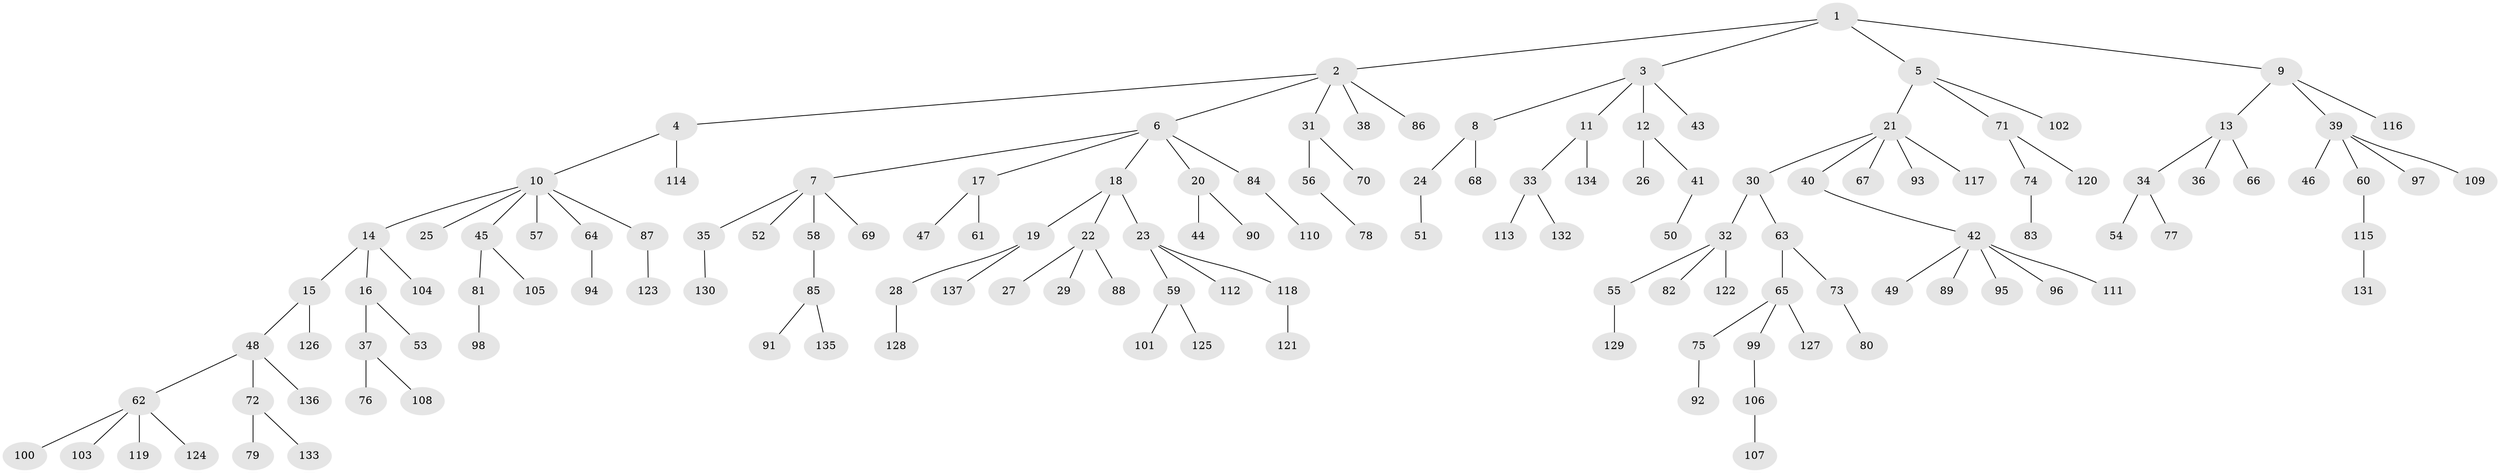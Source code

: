 // coarse degree distribution, {7: 0.042105263157894736, 2: 0.17894736842105263, 3: 0.15789473684210525, 5: 0.021052631578947368, 4: 0.031578947368421054, 6: 0.010526315789473684, 1: 0.5578947368421052}
// Generated by graph-tools (version 1.1) at 2025/24/03/03/25 07:24:05]
// undirected, 137 vertices, 136 edges
graph export_dot {
graph [start="1"]
  node [color=gray90,style=filled];
  1;
  2;
  3;
  4;
  5;
  6;
  7;
  8;
  9;
  10;
  11;
  12;
  13;
  14;
  15;
  16;
  17;
  18;
  19;
  20;
  21;
  22;
  23;
  24;
  25;
  26;
  27;
  28;
  29;
  30;
  31;
  32;
  33;
  34;
  35;
  36;
  37;
  38;
  39;
  40;
  41;
  42;
  43;
  44;
  45;
  46;
  47;
  48;
  49;
  50;
  51;
  52;
  53;
  54;
  55;
  56;
  57;
  58;
  59;
  60;
  61;
  62;
  63;
  64;
  65;
  66;
  67;
  68;
  69;
  70;
  71;
  72;
  73;
  74;
  75;
  76;
  77;
  78;
  79;
  80;
  81;
  82;
  83;
  84;
  85;
  86;
  87;
  88;
  89;
  90;
  91;
  92;
  93;
  94;
  95;
  96;
  97;
  98;
  99;
  100;
  101;
  102;
  103;
  104;
  105;
  106;
  107;
  108;
  109;
  110;
  111;
  112;
  113;
  114;
  115;
  116;
  117;
  118;
  119;
  120;
  121;
  122;
  123;
  124;
  125;
  126;
  127;
  128;
  129;
  130;
  131;
  132;
  133;
  134;
  135;
  136;
  137;
  1 -- 2;
  1 -- 3;
  1 -- 5;
  1 -- 9;
  2 -- 4;
  2 -- 6;
  2 -- 31;
  2 -- 38;
  2 -- 86;
  3 -- 8;
  3 -- 11;
  3 -- 12;
  3 -- 43;
  4 -- 10;
  4 -- 114;
  5 -- 21;
  5 -- 71;
  5 -- 102;
  6 -- 7;
  6 -- 17;
  6 -- 18;
  6 -- 20;
  6 -- 84;
  7 -- 35;
  7 -- 52;
  7 -- 58;
  7 -- 69;
  8 -- 24;
  8 -- 68;
  9 -- 13;
  9 -- 39;
  9 -- 116;
  10 -- 14;
  10 -- 25;
  10 -- 45;
  10 -- 57;
  10 -- 64;
  10 -- 87;
  11 -- 33;
  11 -- 134;
  12 -- 26;
  12 -- 41;
  13 -- 34;
  13 -- 36;
  13 -- 66;
  14 -- 15;
  14 -- 16;
  14 -- 104;
  15 -- 48;
  15 -- 126;
  16 -- 37;
  16 -- 53;
  17 -- 47;
  17 -- 61;
  18 -- 19;
  18 -- 22;
  18 -- 23;
  19 -- 28;
  19 -- 137;
  20 -- 44;
  20 -- 90;
  21 -- 30;
  21 -- 40;
  21 -- 67;
  21 -- 93;
  21 -- 117;
  22 -- 27;
  22 -- 29;
  22 -- 88;
  23 -- 59;
  23 -- 112;
  23 -- 118;
  24 -- 51;
  28 -- 128;
  30 -- 32;
  30 -- 63;
  31 -- 56;
  31 -- 70;
  32 -- 55;
  32 -- 82;
  32 -- 122;
  33 -- 113;
  33 -- 132;
  34 -- 54;
  34 -- 77;
  35 -- 130;
  37 -- 76;
  37 -- 108;
  39 -- 46;
  39 -- 60;
  39 -- 97;
  39 -- 109;
  40 -- 42;
  41 -- 50;
  42 -- 49;
  42 -- 89;
  42 -- 95;
  42 -- 96;
  42 -- 111;
  45 -- 81;
  45 -- 105;
  48 -- 62;
  48 -- 72;
  48 -- 136;
  55 -- 129;
  56 -- 78;
  58 -- 85;
  59 -- 101;
  59 -- 125;
  60 -- 115;
  62 -- 100;
  62 -- 103;
  62 -- 119;
  62 -- 124;
  63 -- 65;
  63 -- 73;
  64 -- 94;
  65 -- 75;
  65 -- 99;
  65 -- 127;
  71 -- 74;
  71 -- 120;
  72 -- 79;
  72 -- 133;
  73 -- 80;
  74 -- 83;
  75 -- 92;
  81 -- 98;
  84 -- 110;
  85 -- 91;
  85 -- 135;
  87 -- 123;
  99 -- 106;
  106 -- 107;
  115 -- 131;
  118 -- 121;
}
